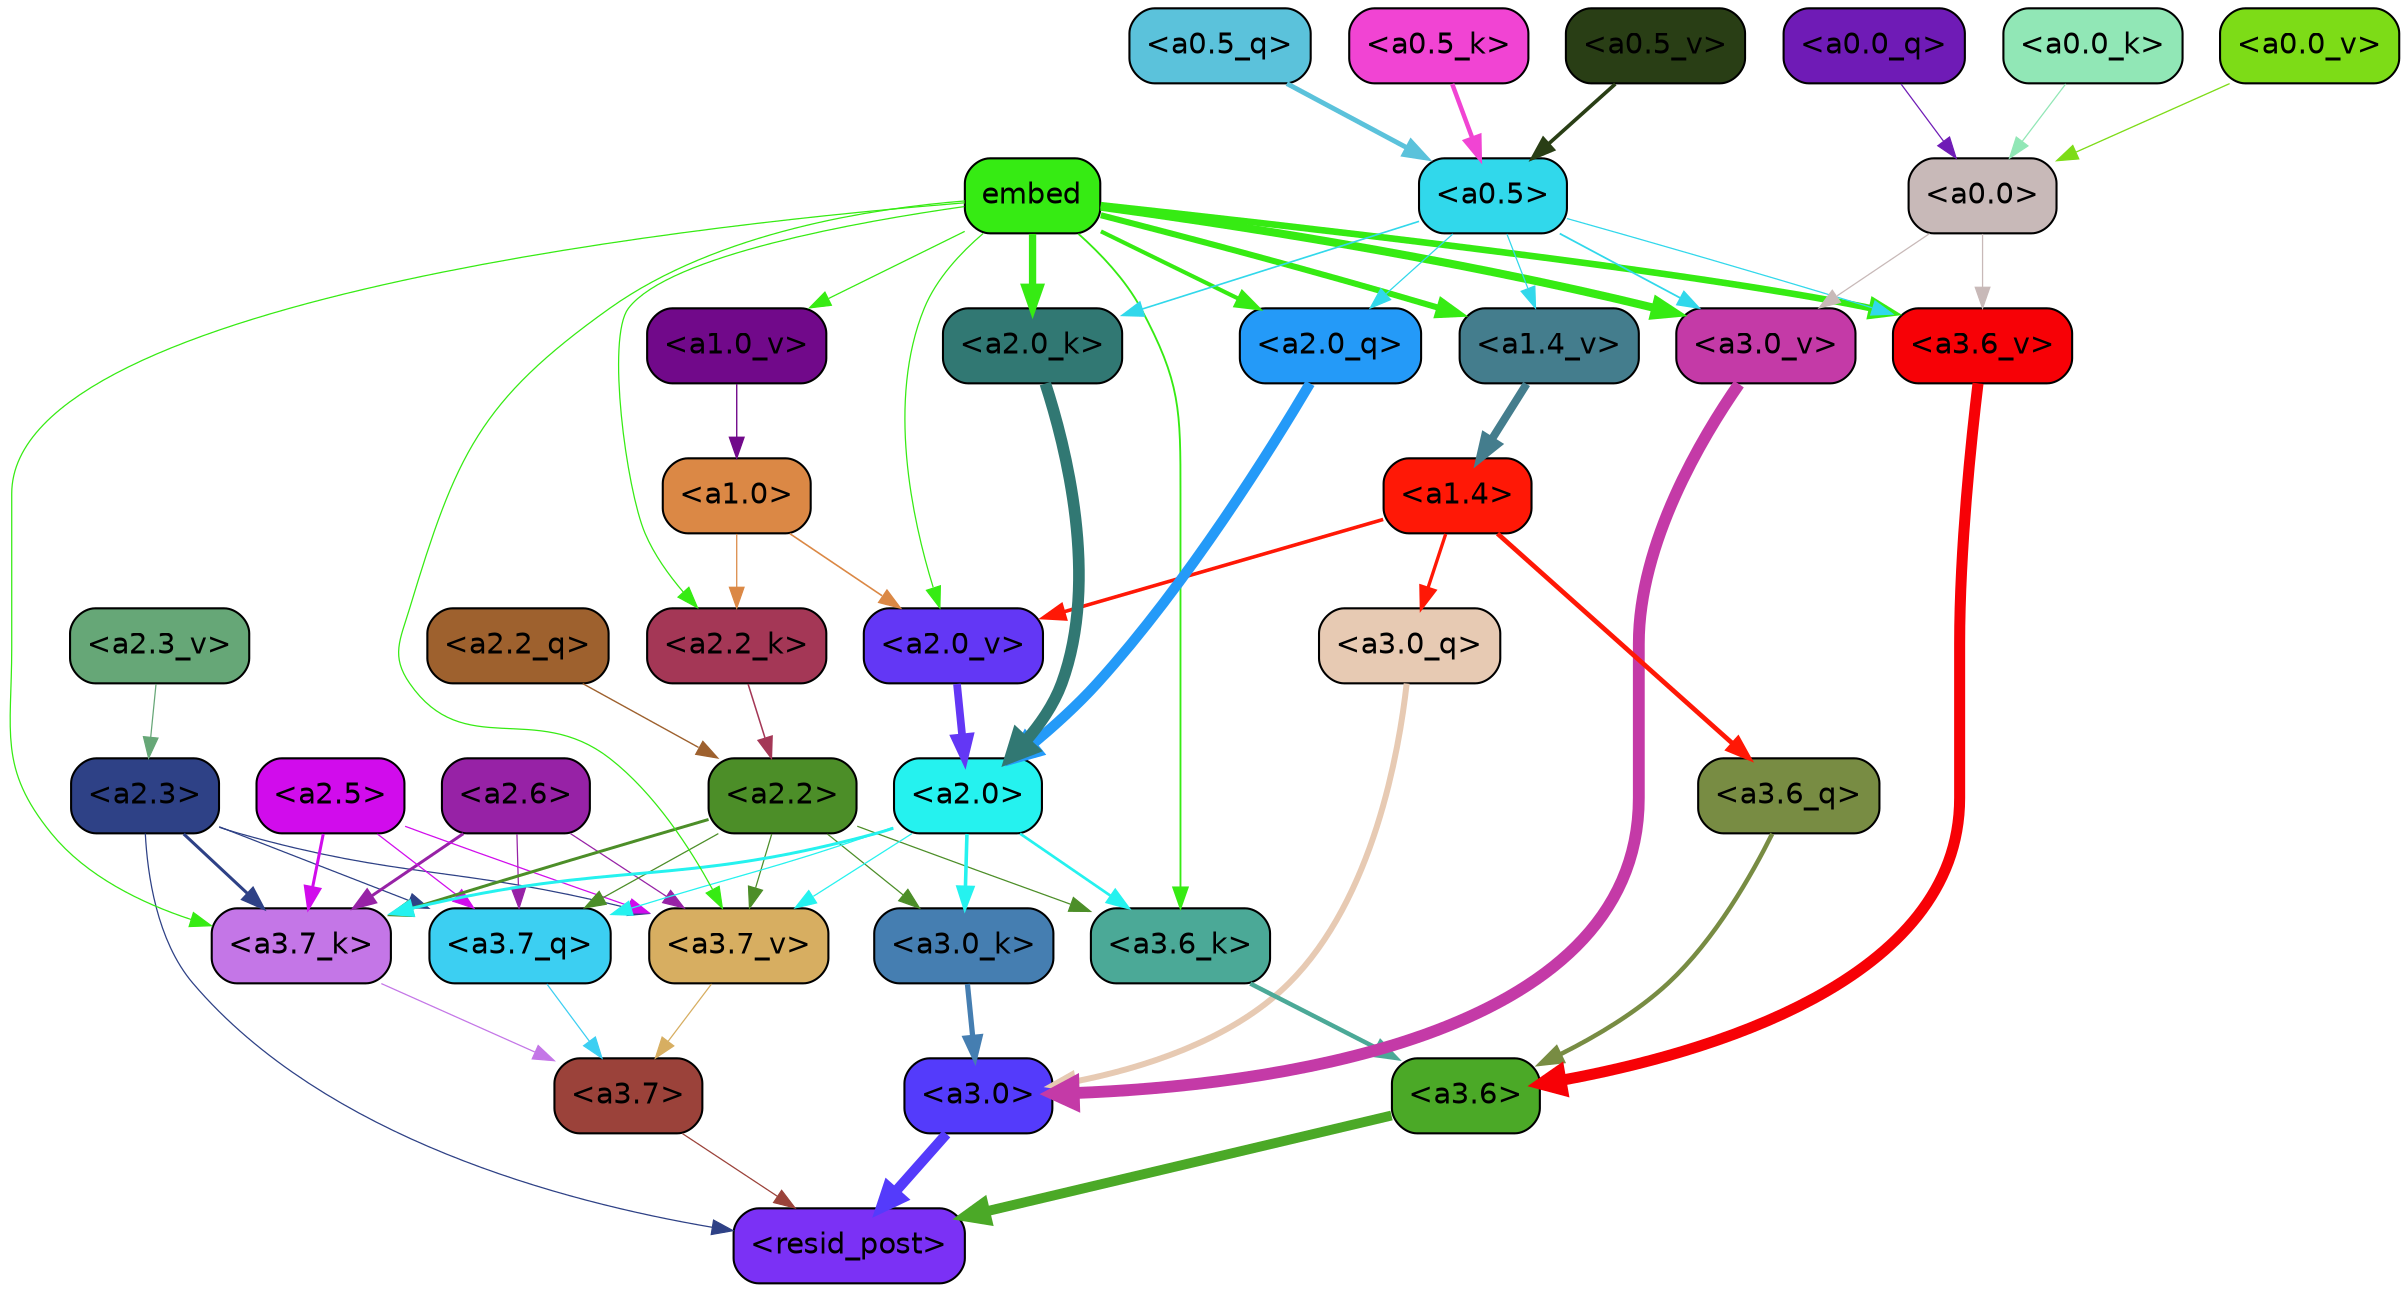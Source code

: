 strict digraph "" {
	graph [bgcolor=transparent,
		layout=dot,
		overlap=false,
		splines=true
	];
	"<a3.7>"	[color=black,
		fillcolor="#9b423a",
		fontname=Helvetica,
		shape=box,
		style="filled, rounded"];
	"<resid_post>"	[color=black,
		fillcolor="#7b31f5",
		fontname=Helvetica,
		shape=box,
		style="filled, rounded"];
	"<a3.7>" -> "<resid_post>"	[color="#9b423a",
		penwidth=0.6];
	"<a3.6>"	[color=black,
		fillcolor="#4ba927",
		fontname=Helvetica,
		shape=box,
		style="filled, rounded"];
	"<a3.6>" -> "<resid_post>"	[color="#4ba927",
		penwidth=4.746312499046326];
	"<a3.0>"	[color=black,
		fillcolor="#543bfb",
		fontname=Helvetica,
		shape=box,
		style="filled, rounded"];
	"<a3.0>" -> "<resid_post>"	[color="#543bfb",
		penwidth=4.896343111991882];
	"<a2.3>"	[color=black,
		fillcolor="#2e4186",
		fontname=Helvetica,
		shape=box,
		style="filled, rounded"];
	"<a2.3>" -> "<resid_post>"	[color="#2e4186",
		penwidth=0.6];
	"<a3.7_q>"	[color=black,
		fillcolor="#3ccff2",
		fontname=Helvetica,
		shape=box,
		style="filled, rounded"];
	"<a2.3>" -> "<a3.7_q>"	[color="#2e4186",
		penwidth=0.6];
	"<a3.7_k>"	[color=black,
		fillcolor="#c476e7",
		fontname=Helvetica,
		shape=box,
		style="filled, rounded"];
	"<a2.3>" -> "<a3.7_k>"	[color="#2e4186",
		penwidth=1.467104621231556];
	"<a3.7_v>"	[color=black,
		fillcolor="#d7ae61",
		fontname=Helvetica,
		shape=box,
		style="filled, rounded"];
	"<a2.3>" -> "<a3.7_v>"	[color="#2e4186",
		penwidth=0.6];
	"<a3.7_q>" -> "<a3.7>"	[color="#3ccff2",
		penwidth=0.6];
	"<a3.6_q>"	[color=black,
		fillcolor="#788c43",
		fontname=Helvetica,
		shape=box,
		style="filled, rounded"];
	"<a3.6_q>" -> "<a3.6>"	[color="#788c43",
		penwidth=2.160832464694977];
	"<a3.0_q>"	[color=black,
		fillcolor="#e7cab3",
		fontname=Helvetica,
		shape=box,
		style="filled, rounded"];
	"<a3.0_q>" -> "<a3.0>"	[color="#e7cab3",
		penwidth=2.870753765106201];
	"<a3.7_k>" -> "<a3.7>"	[color="#c476e7",
		penwidth=0.6];
	"<a3.6_k>"	[color=black,
		fillcolor="#4ba997",
		fontname=Helvetica,
		shape=box,
		style="filled, rounded"];
	"<a3.6_k>" -> "<a3.6>"	[color="#4ba997",
		penwidth=2.13908451795578];
	"<a3.0_k>"	[color=black,
		fillcolor="#457eb1",
		fontname=Helvetica,
		shape=box,
		style="filled, rounded"];
	"<a3.0_k>" -> "<a3.0>"	[color="#457eb1",
		penwidth=2.520303964614868];
	"<a3.7_v>" -> "<a3.7>"	[color="#d7ae61",
		penwidth=0.6];
	"<a3.6_v>"	[color=black,
		fillcolor="#f70106",
		fontname=Helvetica,
		shape=box,
		style="filled, rounded"];
	"<a3.6_v>" -> "<a3.6>"	[color="#f70106",
		penwidth=5.297133803367615];
	"<a3.0_v>"	[color=black,
		fillcolor="#c43aa7",
		fontname=Helvetica,
		shape=box,
		style="filled, rounded"];
	"<a3.0_v>" -> "<a3.0>"	[color="#c43aa7",
		penwidth=5.680712580680847];
	"<a2.6>"	[color=black,
		fillcolor="#9722a6",
		fontname=Helvetica,
		shape=box,
		style="filled, rounded"];
	"<a2.6>" -> "<a3.7_q>"	[color="#9722a6",
		penwidth=0.6];
	"<a2.6>" -> "<a3.7_k>"	[color="#9722a6",
		penwidth=1.4453159049153328];
	"<a2.6>" -> "<a3.7_v>"	[color="#9722a6",
		penwidth=0.6];
	"<a2.5>"	[color=black,
		fillcolor="#d10cec",
		fontname=Helvetica,
		shape=box,
		style="filled, rounded"];
	"<a2.5>" -> "<a3.7_q>"	[color="#d10cec",
		penwidth=0.6];
	"<a2.5>" -> "<a3.7_k>"	[color="#d10cec",
		penwidth=1.4526091292500496];
	"<a2.5>" -> "<a3.7_v>"	[color="#d10cec",
		penwidth=0.6];
	"<a2.2>"	[color=black,
		fillcolor="#4c8e28",
		fontname=Helvetica,
		shape=box,
		style="filled, rounded"];
	"<a2.2>" -> "<a3.7_q>"	[color="#4c8e28",
		penwidth=0.6];
	"<a2.2>" -> "<a3.7_k>"	[color="#4c8e28",
		penwidth=1.4310357049107552];
	"<a2.2>" -> "<a3.6_k>"	[color="#4c8e28",
		penwidth=0.6];
	"<a2.2>" -> "<a3.0_k>"	[color="#4c8e28",
		penwidth=0.6];
	"<a2.2>" -> "<a3.7_v>"	[color="#4c8e28",
		penwidth=0.6];
	"<a2.0>"	[color=black,
		fillcolor="#25f2ef",
		fontname=Helvetica,
		shape=box,
		style="filled, rounded"];
	"<a2.0>" -> "<a3.7_q>"	[color="#25f2ef",
		penwidth=0.6];
	"<a2.0>" -> "<a3.7_k>"	[color="#25f2ef",
		penwidth=1.4314699843525887];
	"<a2.0>" -> "<a3.6_k>"	[color="#25f2ef",
		penwidth=1.2950235605239868];
	"<a2.0>" -> "<a3.0_k>"	[color="#25f2ef",
		penwidth=1.712992787361145];
	"<a2.0>" -> "<a3.7_v>"	[color="#25f2ef",
		penwidth=0.6];
	"<a1.4>"	[color=black,
		fillcolor="#ff1806",
		fontname=Helvetica,
		shape=box,
		style="filled, rounded"];
	"<a1.4>" -> "<a3.6_q>"	[color="#ff1806",
		penwidth=2.2719132900238037];
	"<a1.4>" -> "<a3.0_q>"	[color="#ff1806",
		penwidth=1.5932877659797668];
	"<a2.0_v>"	[color=black,
		fillcolor="#6337f5",
		fontname=Helvetica,
		shape=box,
		style="filled, rounded"];
	"<a1.4>" -> "<a2.0_v>"	[color="#ff1806",
		penwidth=1.7291951477527618];
	embed	[color=black,
		fillcolor="#36eb13",
		fontname=Helvetica,
		shape=box,
		style="filled, rounded"];
	embed -> "<a3.7_k>"	[color="#36eb13",
		penwidth=0.6];
	embed -> "<a3.6_k>"	[color="#36eb13",
		penwidth=0.891706109046936];
	embed -> "<a3.7_v>"	[color="#36eb13",
		penwidth=0.6];
	embed -> "<a3.6_v>"	[color="#36eb13",
		penwidth=3.1766927242279053];
	embed -> "<a3.0_v>"	[color="#36eb13",
		penwidth=3.9005755856633186];
	"<a2.0_q>"	[color=black,
		fillcolor="#249af8",
		fontname=Helvetica,
		shape=box,
		style="filled, rounded"];
	embed -> "<a2.0_q>"	[color="#36eb13",
		penwidth=1.9666987657546997];
	"<a2.2_k>"	[color=black,
		fillcolor="#a43756",
		fontname=Helvetica,
		shape=box,
		style="filled, rounded"];
	embed -> "<a2.2_k>"	[color="#36eb13",
		penwidth=0.6];
	"<a2.0_k>"	[color=black,
		fillcolor="#317873",
		fontname=Helvetica,
		shape=box,
		style="filled, rounded"];
	embed -> "<a2.0_k>"	[color="#36eb13",
		penwidth=3.5067105293273926];
	embed -> "<a2.0_v>"	[color="#36eb13",
		penwidth=0.6];
	"<a1.4_v>"	[color=black,
		fillcolor="#447d8d",
		fontname=Helvetica,
		shape=box,
		style="filled, rounded"];
	embed -> "<a1.4_v>"	[color="#36eb13",
		penwidth=2.921818971633911];
	"<a1.0_v>"	[color=black,
		fillcolor="#71098a",
		fontname=Helvetica,
		shape=box,
		style="filled, rounded"];
	embed -> "<a1.0_v>"	[color="#36eb13",
		penwidth=0.6];
	"<a0.5>"	[color=black,
		fillcolor="#31d8eb",
		fontname=Helvetica,
		shape=box,
		style="filled, rounded"];
	"<a0.5>" -> "<a3.6_v>"	[color="#31d8eb",
		penwidth=0.6];
	"<a0.5>" -> "<a3.0_v>"	[color="#31d8eb",
		penwidth=0.8493617177009583];
	"<a0.5>" -> "<a2.0_q>"	[color="#31d8eb",
		penwidth=0.6];
	"<a0.5>" -> "<a2.0_k>"	[color="#31d8eb",
		penwidth=0.7897228002548218];
	"<a0.5>" -> "<a1.4_v>"	[color="#31d8eb",
		penwidth=0.6];
	"<a0.0>"	[color=black,
		fillcolor="#c8b9b8",
		fontname=Helvetica,
		shape=box,
		style="filled, rounded"];
	"<a0.0>" -> "<a3.6_v>"	[color="#c8b9b8",
		penwidth=0.6];
	"<a0.0>" -> "<a3.0_v>"	[color="#c8b9b8",
		penwidth=0.6];
	"<a2.2_q>"	[color=black,
		fillcolor="#9e612e",
		fontname=Helvetica,
		shape=box,
		style="filled, rounded"];
	"<a2.2_q>" -> "<a2.2>"	[color="#9e612e",
		penwidth=0.6677633281797171];
	"<a2.0_q>" -> "<a2.0>"	[color="#249af8",
		penwidth=4.966194009408355];
	"<a2.2_k>" -> "<a2.2>"	[color="#a43756",
		penwidth=0.7399393804371357];
	"<a2.0_k>" -> "<a2.0>"	[color="#317873",
		penwidth=5.5817058570683];
	"<a2.3_v>"	[color=black,
		fillcolor="#66a777",
		fontname=Helvetica,
		shape=box,
		style="filled, rounded"];
	"<a2.3_v>" -> "<a2.3>"	[color="#66a777",
		penwidth=0.6];
	"<a2.0_v>" -> "<a2.0>"	[color="#6337f5",
		penwidth=3.7102378383278847];
	"<a1.0>"	[color=black,
		fillcolor="#db8845",
		fontname=Helvetica,
		shape=box,
		style="filled, rounded"];
	"<a1.0>" -> "<a2.2_k>"	[color="#db8845",
		penwidth=0.6];
	"<a1.0>" -> "<a2.0_v>"	[color="#db8845",
		penwidth=0.7823128998279572];
	"<a1.4_v>" -> "<a1.4>"	[color="#447d8d",
		penwidth=3.84571635723114];
	"<a1.0_v>" -> "<a1.0>"	[color="#71098a",
		penwidth=0.6638844013214111];
	"<a0.5_q>"	[color=black,
		fillcolor="#5bc2db",
		fontname=Helvetica,
		shape=box,
		style="filled, rounded"];
	"<a0.5_q>" -> "<a0.5>"	[color="#5bc2db",
		penwidth=2.3498679399490356];
	"<a0.0_q>"	[color=black,
		fillcolor="#6f1bb6",
		fontname=Helvetica,
		shape=box,
		style="filled, rounded"];
	"<a0.0_q>" -> "<a0.0>"	[color="#6f1bb6",
		penwidth=0.6];
	"<a0.5_k>"	[color=black,
		fillcolor="#f144d3",
		fontname=Helvetica,
		shape=box,
		style="filled, rounded"];
	"<a0.5_k>" -> "<a0.5>"	[color="#f144d3",
		penwidth=2.1505037546157837];
	"<a0.0_k>"	[color=black,
		fillcolor="#91e7b6",
		fontname=Helvetica,
		shape=box,
		style="filled, rounded"];
	"<a0.0_k>" -> "<a0.0>"	[color="#91e7b6",
		penwidth=0.6];
	"<a0.5_v>"	[color=black,
		fillcolor="#293e15",
		fontname=Helvetica,
		shape=box,
		style="filled, rounded"];
	"<a0.5_v>" -> "<a0.5>"	[color="#293e15",
		penwidth=1.769389271736145];
	"<a0.0_v>"	[color=black,
		fillcolor="#7ddc17",
		fontname=Helvetica,
		shape=box,
		style="filled, rounded"];
	"<a0.0_v>" -> "<a0.0>"	[color="#7ddc17",
		penwidth=0.6300240755081177];
}
